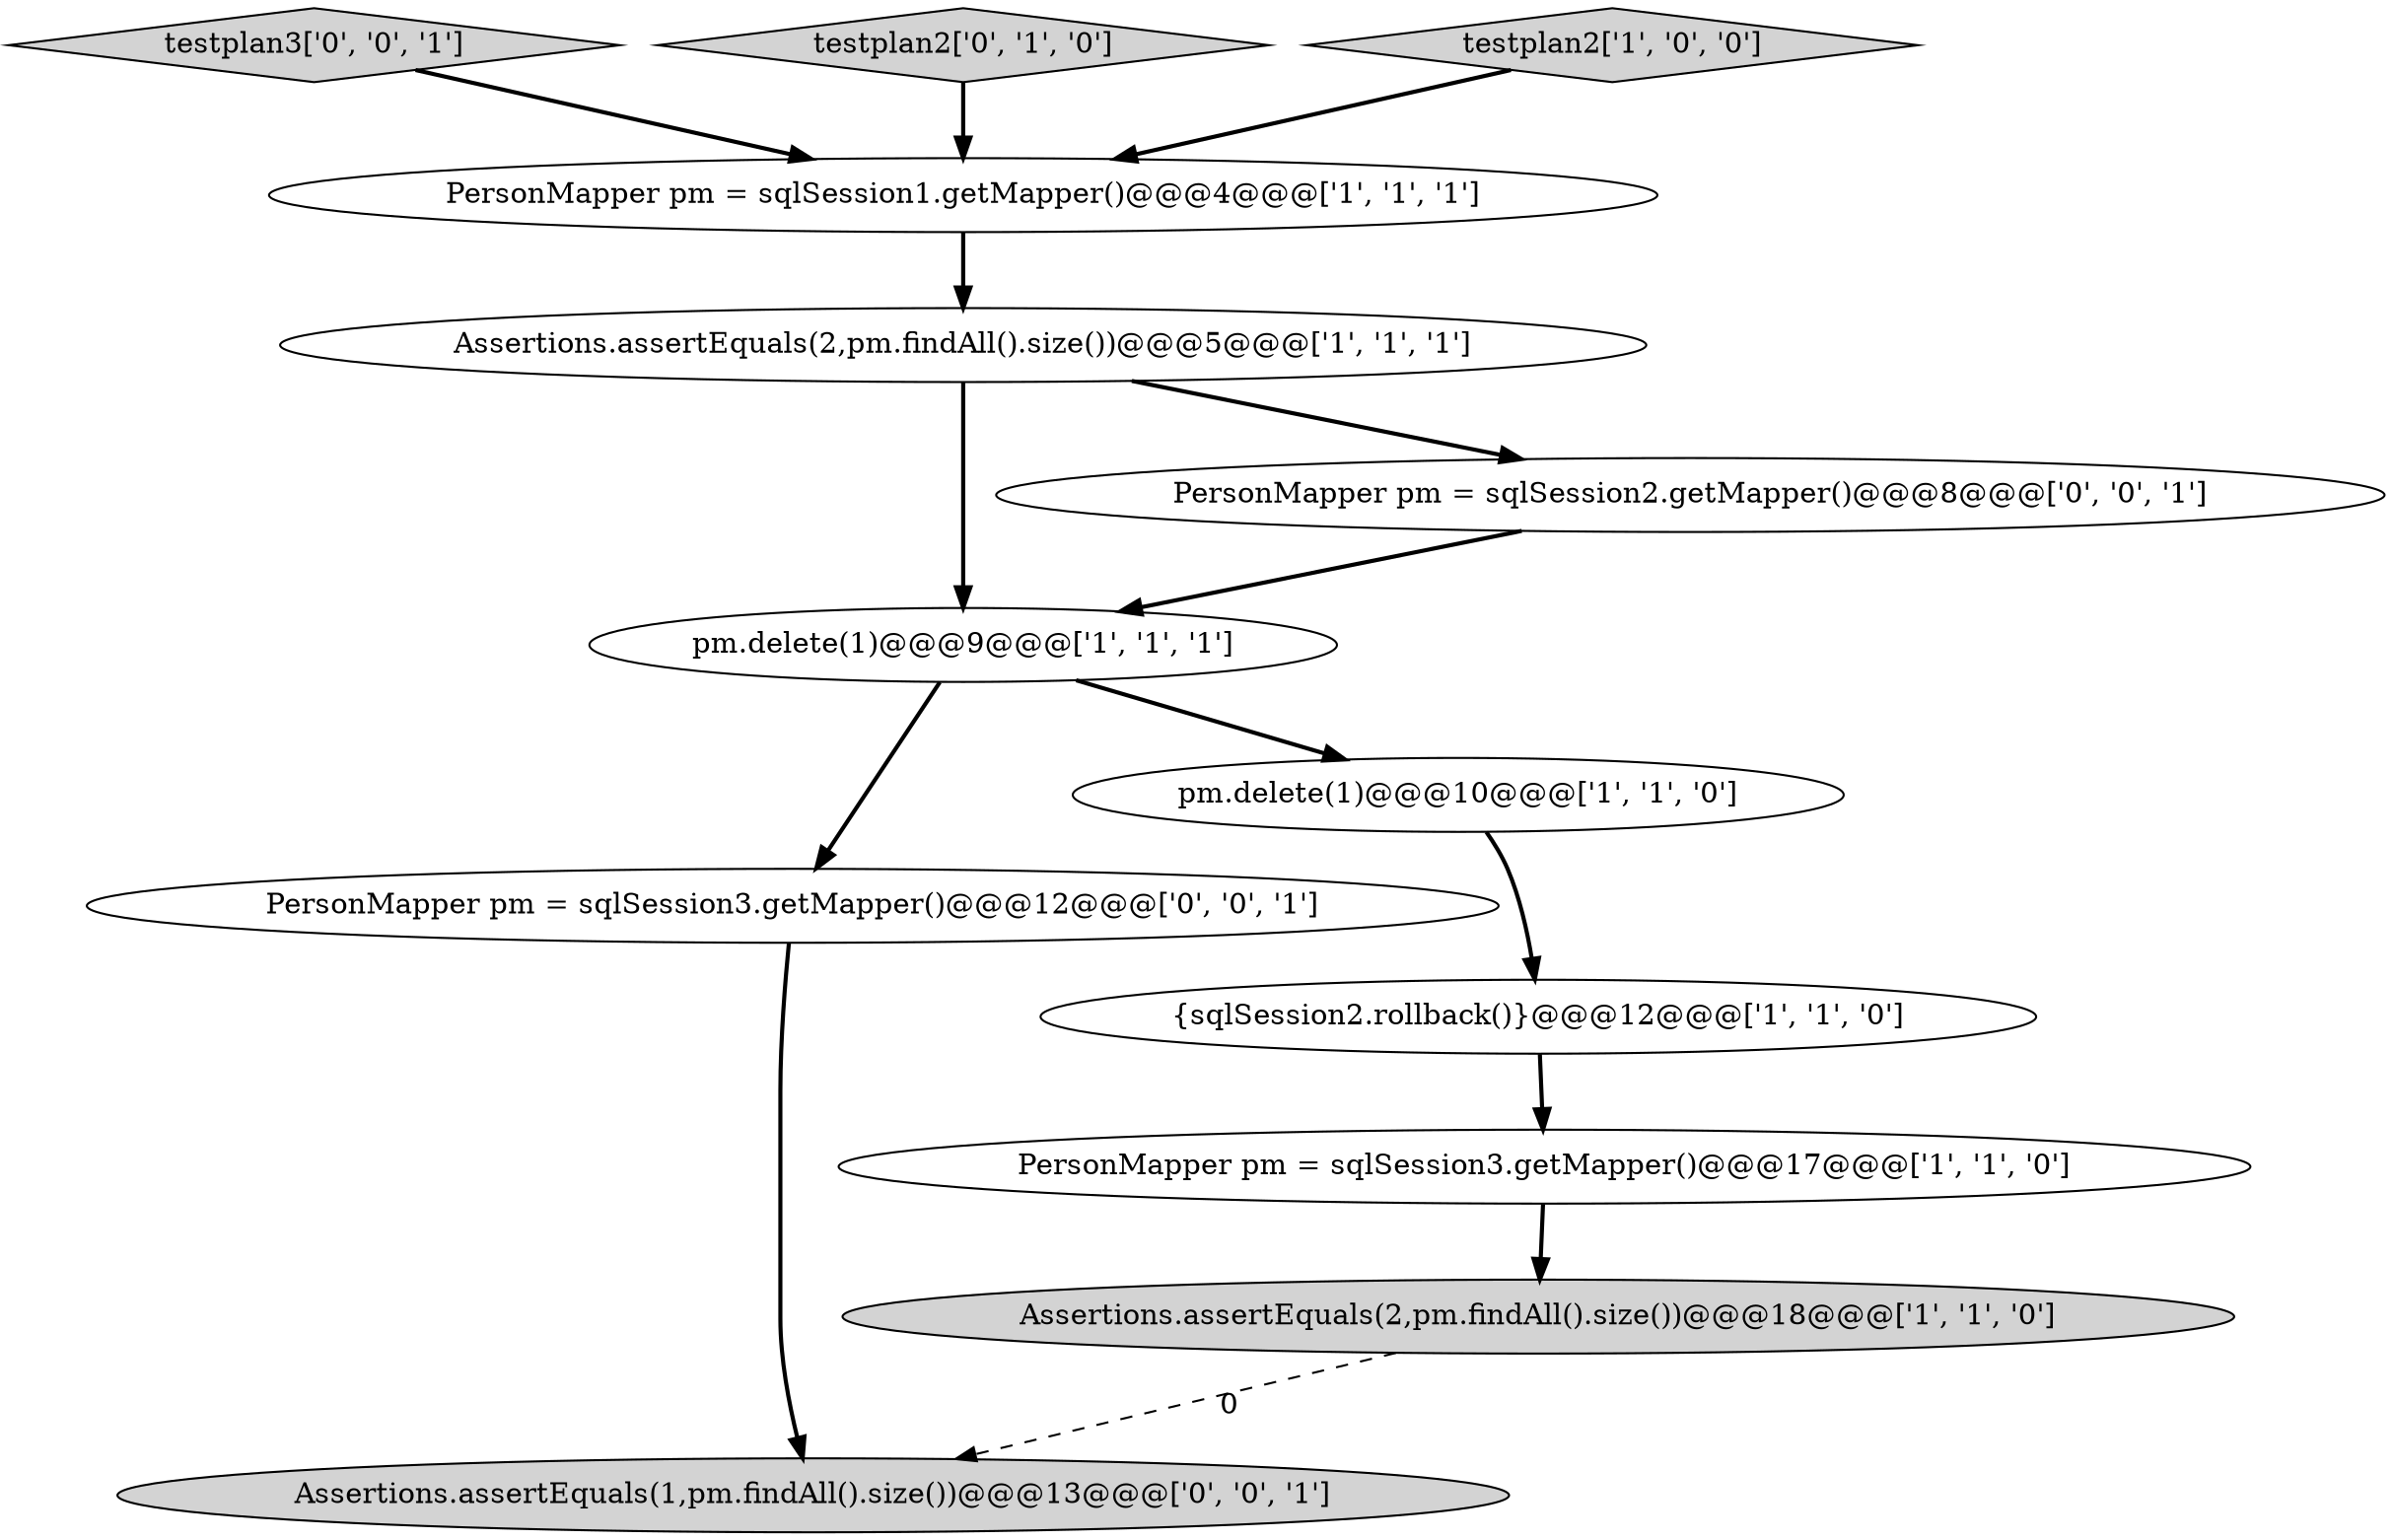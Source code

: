 digraph {
1 [style = filled, label = "PersonMapper pm = sqlSession1.getMapper()@@@4@@@['1', '1', '1']", fillcolor = white, shape = ellipse image = "AAA0AAABBB1BBB"];
9 [style = filled, label = "testplan3['0', '0', '1']", fillcolor = lightgray, shape = diamond image = "AAA0AAABBB3BBB"];
7 [style = filled, label = "pm.delete(1)@@@9@@@['1', '1', '1']", fillcolor = white, shape = ellipse image = "AAA0AAABBB1BBB"];
12 [style = filled, label = "PersonMapper pm = sqlSession2.getMapper()@@@8@@@['0', '0', '1']", fillcolor = white, shape = ellipse image = "AAA0AAABBB3BBB"];
10 [style = filled, label = "Assertions.assertEquals(1,pm.findAll().size())@@@13@@@['0', '0', '1']", fillcolor = lightgray, shape = ellipse image = "AAA0AAABBB3BBB"];
2 [style = filled, label = "Assertions.assertEquals(2,pm.findAll().size())@@@5@@@['1', '1', '1']", fillcolor = white, shape = ellipse image = "AAA0AAABBB1BBB"];
6 [style = filled, label = "PersonMapper pm = sqlSession3.getMapper()@@@17@@@['1', '1', '0']", fillcolor = white, shape = ellipse image = "AAA0AAABBB1BBB"];
11 [style = filled, label = "PersonMapper pm = sqlSession3.getMapper()@@@12@@@['0', '0', '1']", fillcolor = white, shape = ellipse image = "AAA0AAABBB3BBB"];
4 [style = filled, label = "Assertions.assertEquals(2,pm.findAll().size())@@@18@@@['1', '1', '0']", fillcolor = lightgray, shape = ellipse image = "AAA0AAABBB1BBB"];
5 [style = filled, label = "pm.delete(1)@@@10@@@['1', '1', '0']", fillcolor = white, shape = ellipse image = "AAA0AAABBB1BBB"];
0 [style = filled, label = "{sqlSession2.rollback()}@@@12@@@['1', '1', '0']", fillcolor = white, shape = ellipse image = "AAA0AAABBB1BBB"];
8 [style = filled, label = "testplan2['0', '1', '0']", fillcolor = lightgray, shape = diamond image = "AAA0AAABBB2BBB"];
3 [style = filled, label = "testplan2['1', '0', '0']", fillcolor = lightgray, shape = diamond image = "AAA0AAABBB1BBB"];
8->1 [style = bold, label=""];
6->4 [style = bold, label=""];
7->5 [style = bold, label=""];
1->2 [style = bold, label=""];
7->11 [style = bold, label=""];
2->7 [style = bold, label=""];
9->1 [style = bold, label=""];
5->0 [style = bold, label=""];
3->1 [style = bold, label=""];
4->10 [style = dashed, label="0"];
0->6 [style = bold, label=""];
11->10 [style = bold, label=""];
12->7 [style = bold, label=""];
2->12 [style = bold, label=""];
}
